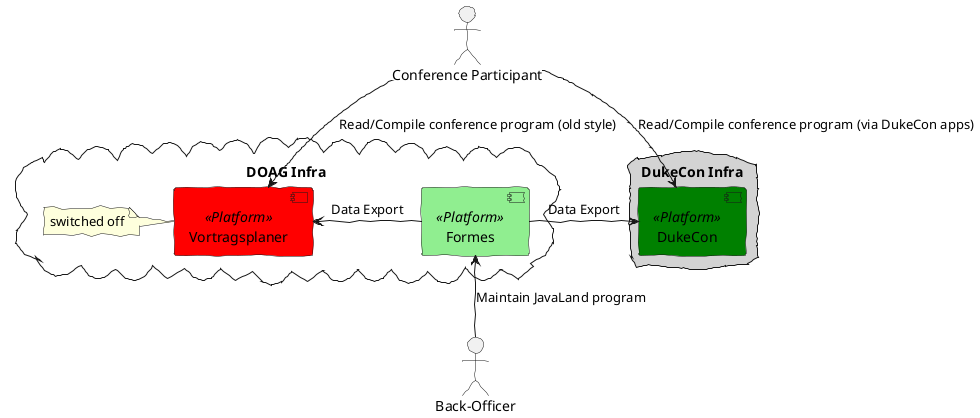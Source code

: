 @startuml
skinparam handwritten true

actor :Conference Participant: as participant

cloud "DukeCon Infra" #lightgray {
    [DukeCon] <<Platform>> #green
}

cloud "DOAG Infra" {
    [Formes] <<Platform>> #lightgreen
    [Vortragsplaner] <<Platform>> #red
    note left of Vortragsplaner
        switched off
    endnote
}

participant -down-> (DukeCon) : Read/Compile conference program (via DukeCon apps)
participant -down-> (Vortragsplaner) : Read/Compile conference program (old style)

(Formes) -left-> (Vortragsplaner) : Data Export
(Formes) -right-> (DukeCon) : Data Export

actor :Back-Officer: as backofficer

backofficer -up-> (Formes) : Maintain JavaLand program
@enduml